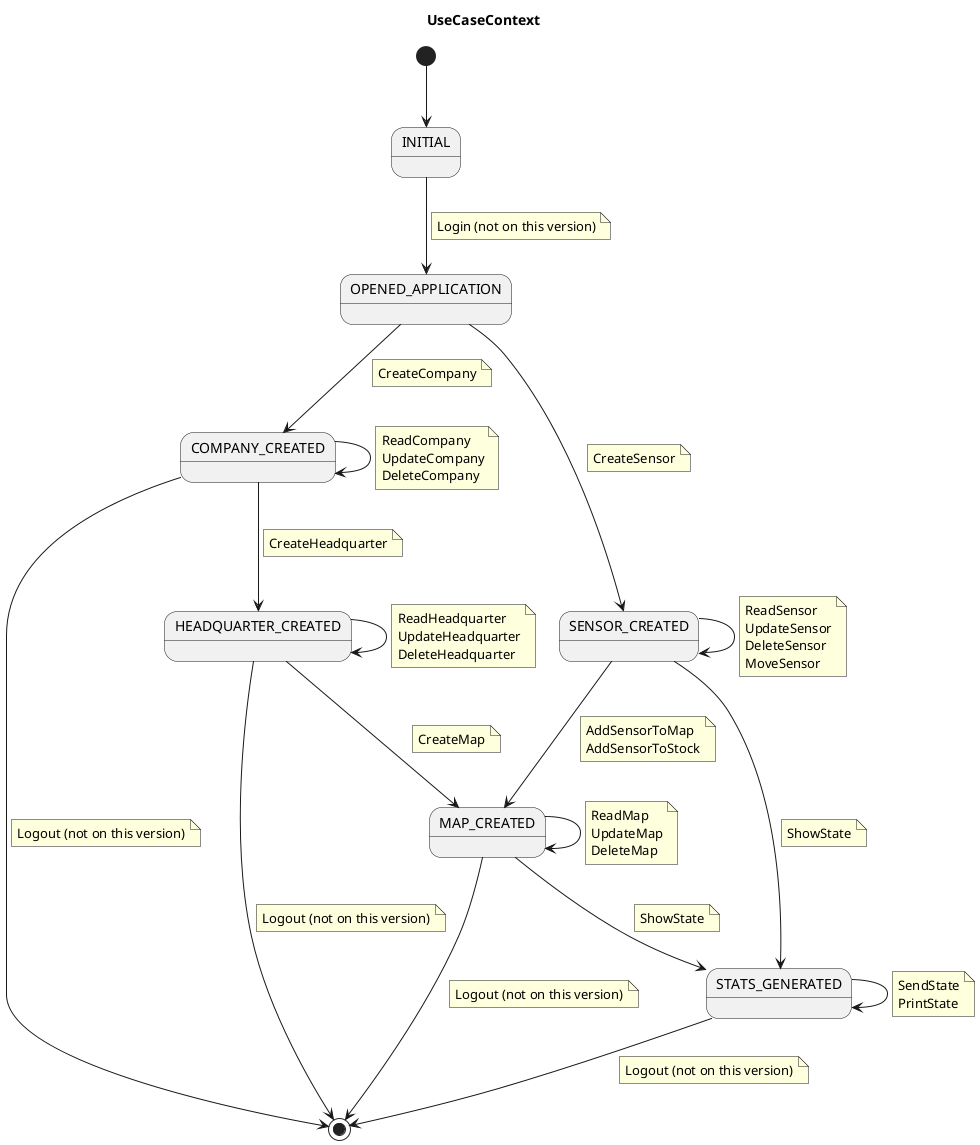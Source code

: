 @startuml
title UseCaseContext

state INITIAL
state OPENED_APPLICATION
state COMPANY_CREATED
state HEADQUARTER_CREATED
state MAP_CREATED
state SENSOR_CREATED
state STATS_GENERATED

[*] --> INITIAL

INITIAL --> OPENED_APPLICATION
note on link
    Login (not on this version)
end note

OPENED_APPLICATION --> COMPANY_CREATED
    note on link
        CreateCompany
    end note
COMPANY_CREATED --> COMPANY_CREATED
note on link
    ReadCompany
    UpdateCompany
    DeleteCompany
end note

COMPANY_CREATED --> HEADQUARTER_CREATED
    note on link
        CreateHeadquarter
    end note

HEADQUARTER_CREATED --> HEADQUARTER_CREATED
    note on link
        ReadHeadquarter
        UpdateHeadquarter
        DeleteHeadquarter
    end note

HEADQUARTER_CREATED --> MAP_CREATED
    note on link
        CreateMap
    end note

MAP_CREATED --> MAP_CREATED
    note on link
        ReadMap
        UpdateMap
        DeleteMap
    end note

MAP_CREATED --> STATS_GENERATED
    note on link
        ShowState
    end note

OPENED_APPLICATION --> SENSOR_CREATED
    note on link
        CreateSensor
    end note

SENSOR_CREATED --> SENSOR_CREATED
    note on link
        ReadSensor
        UpdateSensor
        DeleteSensor
        MoveSensor
    end note

COMPANY_CREATED --> [*]
      note on link
          Logout (not on this version)
      end note

HEADQUARTER_CREATED --> [*]
      note on link
          Logout (not on this version)
      end note

MAP_CREATED --> [*]
      note on link
          Logout (not on this version)
      end note

SENSOR_CREATED --> STATS_GENERATED
    note on link
        ShowState
    end note


SENSOR_CREATED --> MAP_CREATED
    note on link
        AddSensorToMap
        AddSensorToStock
    end note

STATS_GENERATED --> STATS_GENERATED
    note on link
        SendState
        PrintState
    end note

STATS_GENERATED --> [*]
      note on link
          Logout (not on this version)
      end note
@enduml